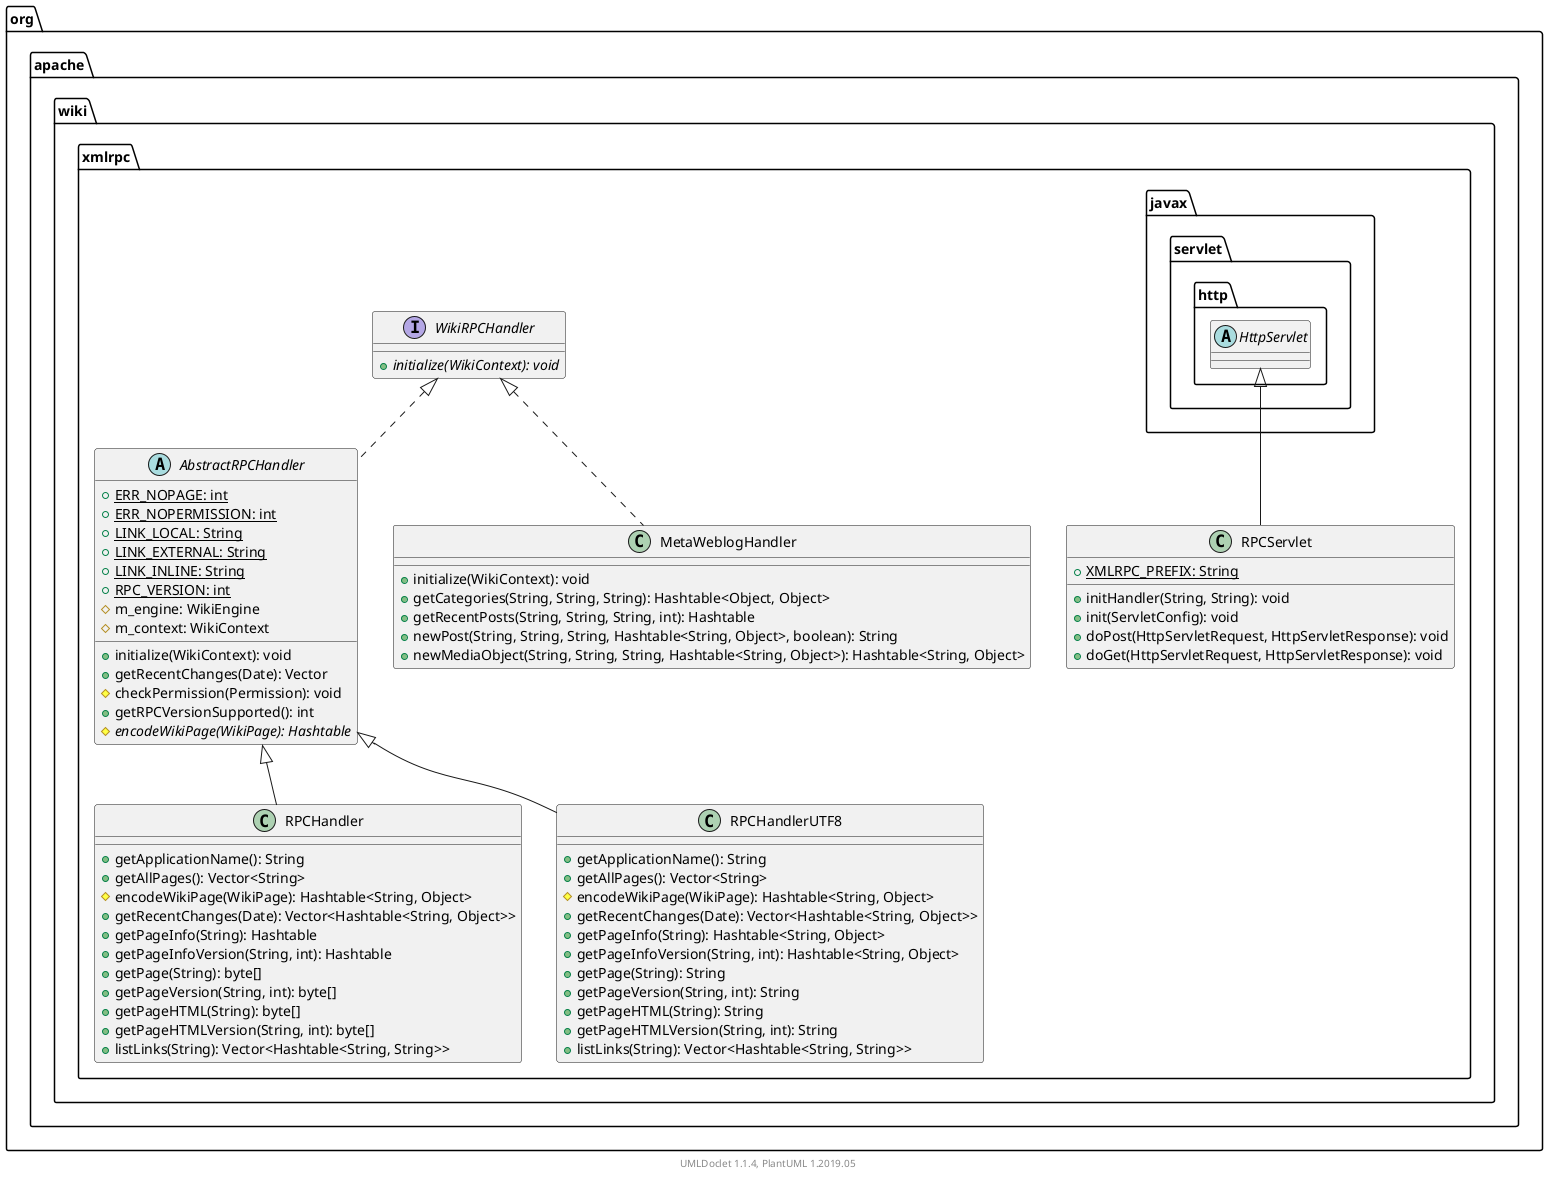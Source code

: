 @startuml

    namespace org.apache.wiki.xmlrpc {

        abstract class AbstractRPCHandler [[AbstractRPCHandler.html]] {
            {static} +ERR_NOPAGE: int
            {static} +ERR_NOPERMISSION: int
            {static} +LINK_LOCAL: String
            {static} +LINK_EXTERNAL: String
            {static} +LINK_INLINE: String
            {static} +RPC_VERSION: int
            #m_engine: WikiEngine
            #m_context: WikiContext
            +initialize(WikiContext): void
            +getRecentChanges(Date): Vector
            #checkPermission(Permission): void
            +getRPCVersionSupported(): int
            {abstract} #encodeWikiPage(WikiPage): Hashtable
        }

        class RPCHandler [[RPCHandler.html]] {
            +getApplicationName(): String
            +getAllPages(): Vector<String>
            #encodeWikiPage(WikiPage): Hashtable<String, Object>
            +getRecentChanges(Date): Vector<Hashtable<String, Object>>
            +getPageInfo(String): Hashtable
            +getPageInfoVersion(String, int): Hashtable
            +getPage(String): byte[]
            +getPageVersion(String, int): byte[]
            +getPageHTML(String): byte[]
            +getPageHTMLVersion(String, int): byte[]
            +listLinks(String): Vector<Hashtable<String, String>>
        }

        class MetaWeblogHandler [[MetaWeblogHandler.html]] {
            +initialize(WikiContext): void
            +getCategories(String, String, String): Hashtable<Object, Object>
            +getRecentPosts(String, String, String, int): Hashtable
            +newPost(String, String, String, Hashtable<String, Object>, boolean): String
            +newMediaObject(String, String, String, Hashtable<String, Object>): Hashtable<String, Object>
        }

        class RPCHandlerUTF8 [[RPCHandlerUTF8.html]] {
            +getApplicationName(): String
            +getAllPages(): Vector<String>
            #encodeWikiPage(WikiPage): Hashtable<String, Object>
            +getRecentChanges(Date): Vector<Hashtable<String, Object>>
            +getPageInfo(String): Hashtable<String, Object>
            +getPageInfoVersion(String, int): Hashtable<String, Object>
            +getPage(String): String
            +getPageVersion(String, int): String
            +getPageHTML(String): String
            +getPageHTMLVersion(String, int): String
            +listLinks(String): Vector<Hashtable<String, String>>
        }

        interface WikiRPCHandler [[WikiRPCHandler.html]] {
            {abstract} +initialize(WikiContext): void
        }

        class RPCServlet [[RPCServlet.html]] {
            {static} +XMLRPC_PREFIX: String
            +initHandler(String, String): void
            +init(ServletConfig): void
            +doPost(HttpServletRequest, HttpServletResponse): void
            +doGet(HttpServletRequest, HttpServletResponse): void
        }

        WikiRPCHandler <|.. AbstractRPCHandler

        AbstractRPCHandler <|-- RPCHandler

        WikiRPCHandler <|.. MetaWeblogHandler

        AbstractRPCHandler <|-- RPCHandlerUTF8

        abstract class javax.servlet.http.HttpServlet
        javax.servlet.http.HttpServlet <|-- RPCServlet

    }


    center footer UMLDoclet 1.1.4, PlantUML 1.2019.05
@enduml
